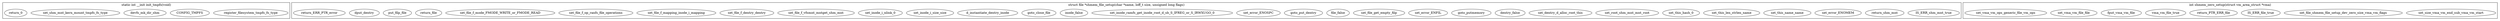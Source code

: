 digraph tiny_shmem_c{
	subgraph cluster_init_tmpfs{
		label="static int __init init_tmpfs(void)";
		register_filesystem_tmpfs_fs_type[label="register_filesystem_tmpfs_fs_type"];
		CONFIG_TMPFS[label="CONFIG_TMPFS"];
		devfs_mk_dir_shm[label="devfs_mk_dir_shm"];
		set_shm_mnt_kern_mount_tmpfs_fs_type[label="set_shm_mnt_kern_mount_tmpfs_fs_type"];
		return_0[label="return_0"];
	}

	subgraph cluster_shmem_file_setup{
		label="struct file *shmem_file_setup(char *name, loff_t size, unsigned long flags)";
		IS_ERR_shm_mnt_true[label="IS_ERR_shm_mnt_true"];
		return_shm_mnt[label="return_shm_mnt"];
		set_error_ENOMEM[label="set_error_ENOMEM"];
		set_this_name_name[label="set_this_name_name"];
		set_this_len_strlen_name[label="set_this_len_strlen_name"];
		set_this_hash_0[label="set_this_hash_0"];
		set_root_shm_mnt_mnt_root[label="set_root_shm_mnt_mnt_root"];
		set_dentry_d_alloc_root_this[label="set_dentry_d_alloc_root_this"];
		dentry_false[label="dentry_false"];
		goto_putmemory[label="goto_putmemory"];
		set_error_ENFIL[label="set_error_ENFIL"];
		set_file_get_empty_filp[label="set_file_get_empty_filp"];
		file_false[label="file_false"];
		goto_put_dentry[label="goto_put_dentry"];
		set_error_ENOSPC[label="set_error_ENOSPC"];
		set_inode_ramfs_get_inode_root_d_sb_S_IFREG_or_S_IRWXUGO_0[label="set_inode_ramfs_get_inode_root_d_sb_S_IFREG_or_S_IRWXUGO_0"];
		inode_false[label="inode_false"];
		goto_close_file[label="goto_close_file"];
		d_instantiate_dentry_inode[label="d_instantiate_dentry_inode"];
		set_inode_i_size_size[label="set_inode_i_size_size"];
		set_inode_i_nlink_0[label="set_inode_i_nlink_0"];
		set_file_f_vfsmnt_mntget_shm_mnt[label="set_file_f_vfsmnt_mntget_shm_mnt"];
		set_file_f_dentry_dentry[label="set_file_f_dentry_dentry"];
		set_file_f_mapping_inode_i_mapping[label="set_file_f_mapping_inode_i_mapping"];
		set_file_f_op_ranfs_file_operations[label="set_file_f_op_ranfs_file_operations"];
		set_file_f_mode_FMODE_WRITE_or_FMODE_READ[label="set_file_f_mode_FMODE_WRITE_or_FMODE_READ"];
		return_file[label="return_file"];
		put_filp_file[label="put_filp_file"];
		dput_dentry[label="dput_dentry"];
		return_ERR_PTR_error[label="return_ERR_PTR_error"];
	}

	subgraph cluster_shmem_zero_setup{
		label="int shmem_zero_setup(struct vm_area_struct *vma)";
		set_size_vma_vm_end_sub_vma_vm_start[label="set_size_vma_vm_end_sub_vma_vm_start"];
		set_file_shmem_file_setup_dev_zero_size_vma_vm_flags[label="set_file_shmem_file_setup_dev_zero_size_vma_vm_flags"];
		IS_ERR_file_true[label="IS_ERR_file_true"];
		return_PTR_ERR_file[label="return_PTR_ERR_file"];
		vma_vm_file_true[label="vma_vm_file_true"];
		fput_vma_vm_file[label="fput_vma_vm_file"];
		set_vma_vm_file_file[label="set_vma_vm_file_file"];
		set_vma_vm_ops_generic_file_vm_ops[label="set_vma_vm_ops_generic_file_vm_ops"];
		return_0[label="return_0"];
	}

	subgraph cluster_shmem_unuse{
		label="int shmem_unuse(swp_entry_t entry, struct page *page)";
		return_0[label="return_0"];
	}
}
